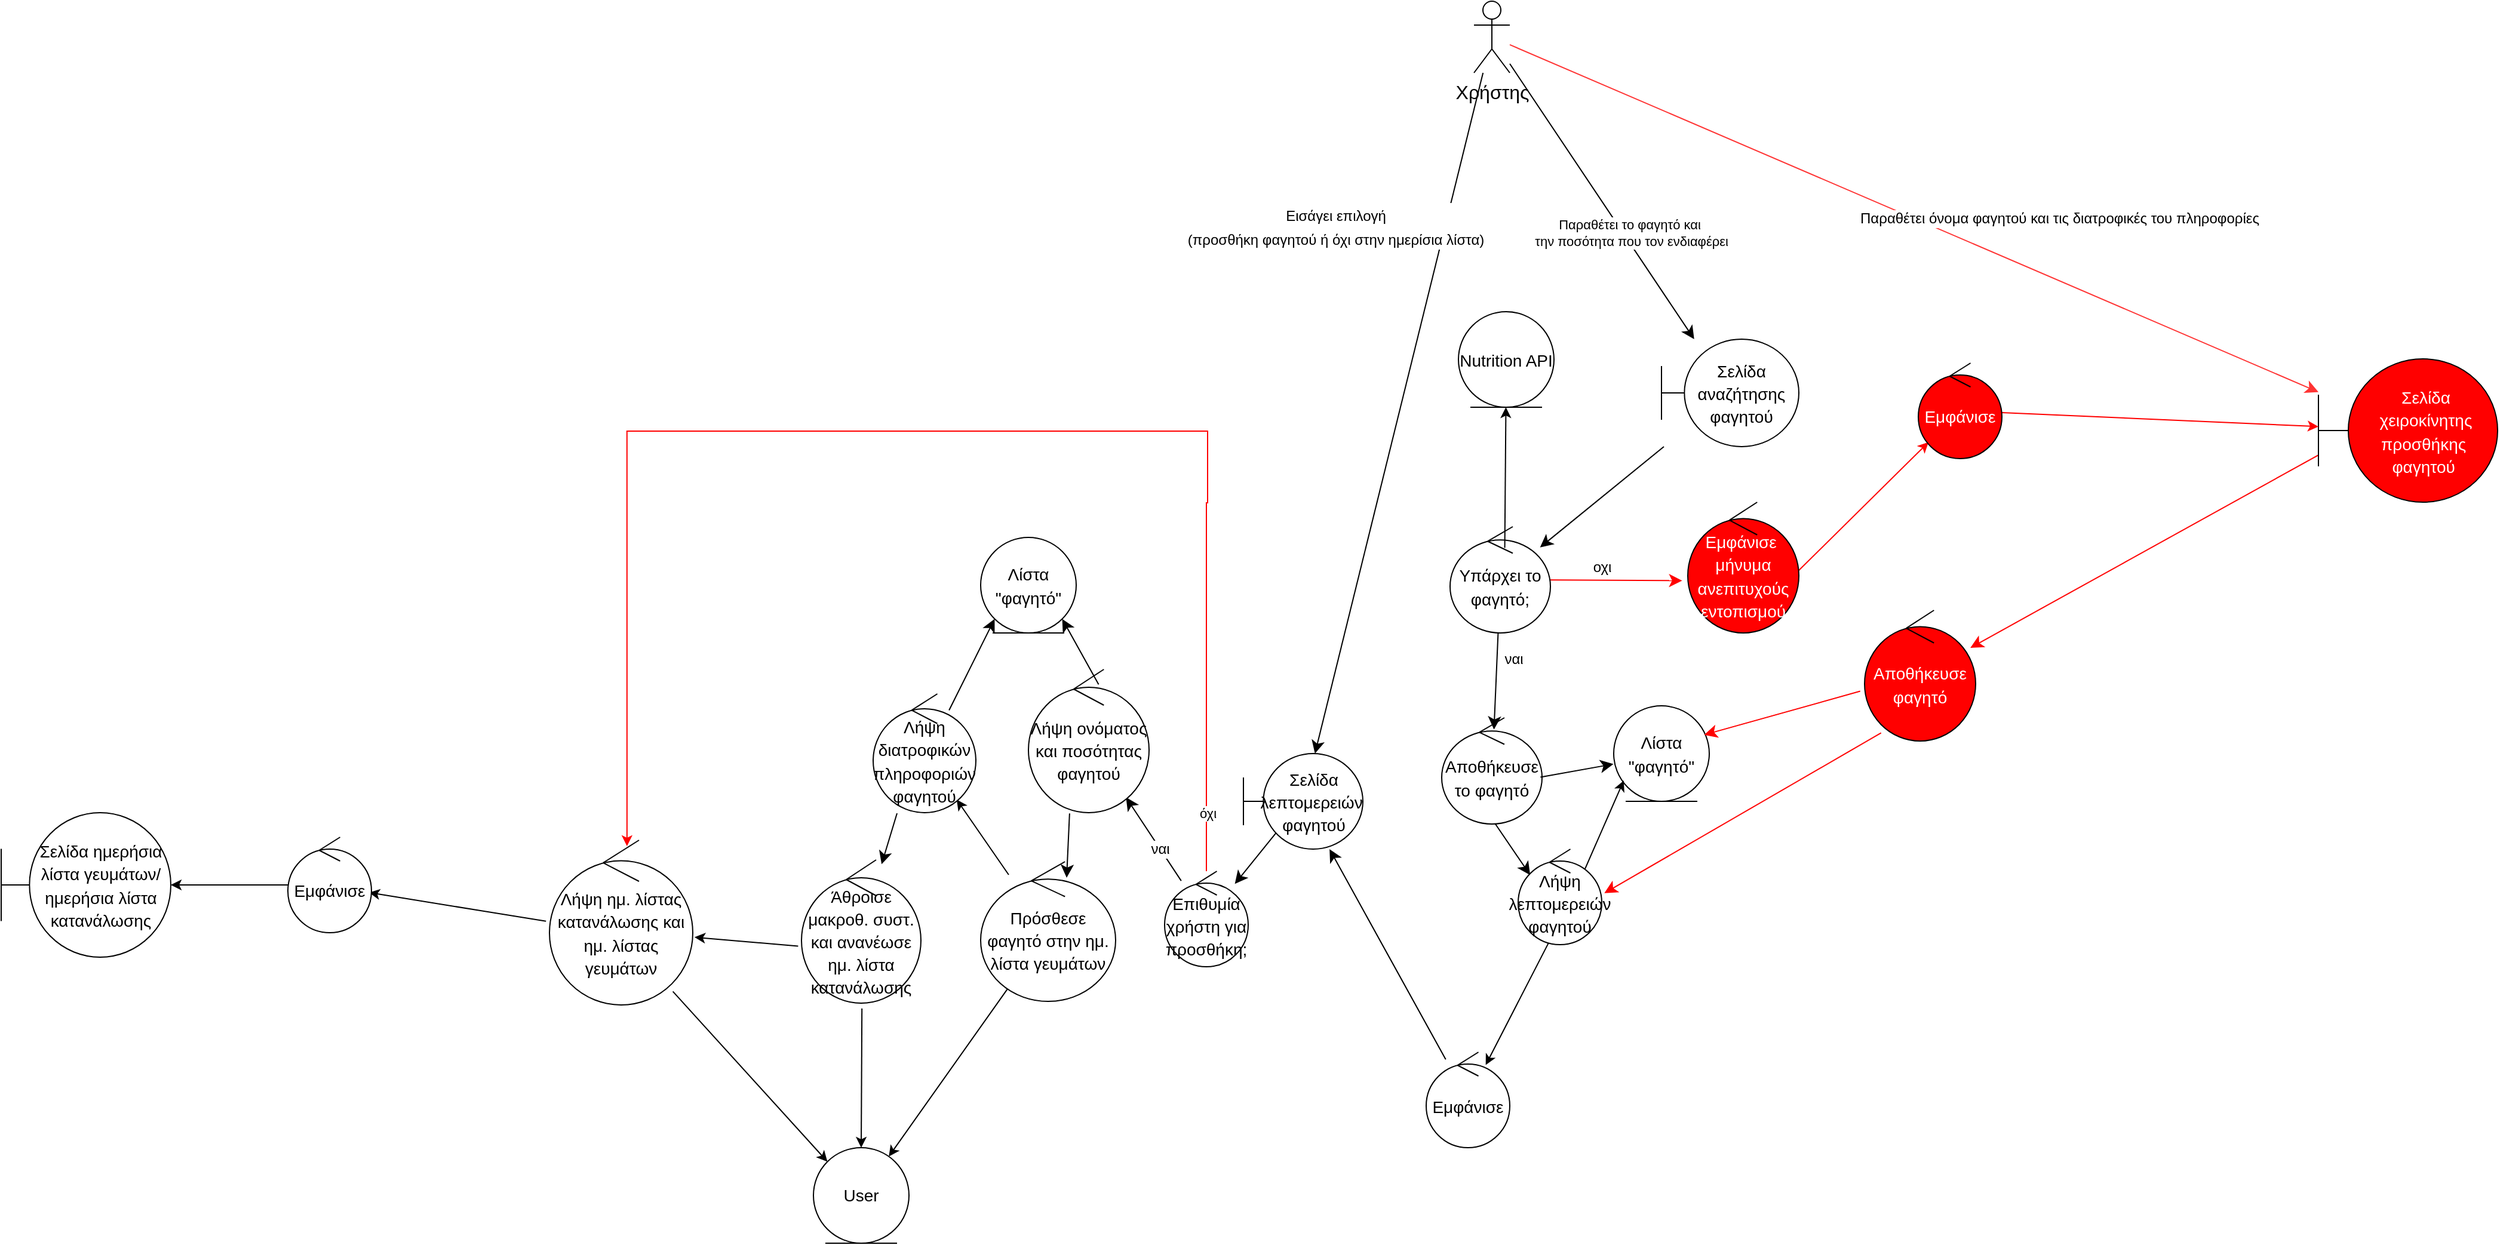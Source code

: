 <mxfile version="20.8.16" type="device"><diagram name="Σελίδα-1" id="WVEBd1sjFHavCeA0LY7U"><mxGraphModel dx="1658" dy="828" grid="1" gridSize="10" guides="1" tooltips="1" connect="1" arrows="1" fold="1" page="1" pageScale="1" pageWidth="1169" pageHeight="1654" math="0" shadow="0"><root><mxCell id="0"/><mxCell id="1" parent="0"/><mxCell id="YgxCESBMvR3g6pSDMQeH-12" value="" style="edgeStyle=none;curved=1;rounded=0;orthogonalLoop=1;jettySize=auto;html=1;fontSize=13;startSize=8;endSize=8;fontColor=#000000;strokeColor=#FF3333;" parent="1" source="YgxCESBMvR3g6pSDMQeH-18" target="YgxCESBMvR3g6pSDMQeH-36" edge="1"><mxGeometry x="0.527" y="64" relative="1" as="geometry"><mxPoint x="2277" y="1659" as="targetPoint"/><mxPoint as="offset"/></mxGeometry></mxCell><mxCell id="YgxCESBMvR3g6pSDMQeH-13" value="&lt;font style=&quot;font-size: 12px;&quot;&gt;Παραθέτει όνομα φαγητού και τις διατροφικές του πληροφορίες&lt;/font&gt;" style="edgeLabel;html=1;align=center;verticalAlign=middle;resizable=0;points=[];rotation=0;fontColor=#000000;" parent="YgxCESBMvR3g6pSDMQeH-12" vertex="1" connectable="0"><mxGeometry x="0.336" y="-2" relative="1" as="geometry"><mxPoint x="8" y="-51" as="offset"/></mxGeometry></mxCell><mxCell id="YgxCESBMvR3g6pSDMQeH-14" value="" style="edgeStyle=none;curved=1;rounded=0;orthogonalLoop=1;jettySize=auto;html=1;fontSize=12;startSize=8;endSize=8;strokeColor=#000000;fontColor=#000000;" parent="1" source="YgxCESBMvR3g6pSDMQeH-18" target="YgxCESBMvR3g6pSDMQeH-20" edge="1"><mxGeometry relative="1" as="geometry"/></mxCell><mxCell id="YgxCESBMvR3g6pSDMQeH-15" value="&lt;font&gt;Παραθέτει το φαγητό και&lt;br&gt;&amp;nbsp;την ποσότητα που τον ενδιαφέρει&lt;/font&gt;" style="edgeLabel;html=1;align=center;verticalAlign=middle;resizable=0;points=[];rotation=0;fontColor=#000000;" parent="YgxCESBMvR3g6pSDMQeH-14" vertex="1" connectable="0"><mxGeometry x="0.381" relative="1" as="geometry"><mxPoint x="-7" y="-18" as="offset"/></mxGeometry></mxCell><mxCell id="YgxCESBMvR3g6pSDMQeH-16" value="" style="edgeStyle=none;curved=1;rounded=0;orthogonalLoop=1;jettySize=auto;html=1;fontSize=12;startSize=8;endSize=8;strokeColor=#000000;fontColor=#000000;" parent="1" source="YgxCESBMvR3g6pSDMQeH-18" target="YgxCESBMvR3g6pSDMQeH-27" edge="1"><mxGeometry relative="1" as="geometry"/></mxCell><mxCell id="YgxCESBMvR3g6pSDMQeH-17" value="&lt;font style=&quot;font-size: 12px;&quot;&gt;Εισάγει επιλογή&lt;br&gt;(προσθήκη φαγητού ή όχι στην ημερίσια λίστα)&lt;br&gt;&lt;/font&gt;" style="edgeLabel;html=1;align=center;verticalAlign=middle;resizable=0;points=[];fontSize=16;rotation=0;fontColor=#000000;" parent="YgxCESBMvR3g6pSDMQeH-16" vertex="1" connectable="0"><mxGeometry x="-0.253" y="2" relative="1" as="geometry"><mxPoint x="-73" y="-86" as="offset"/></mxGeometry></mxCell><mxCell id="YgxCESBMvR3g6pSDMQeH-18" value="Χρήστης" style="shape=umlActor;verticalLabelPosition=bottom;verticalAlign=top;html=1;fontSize=16;fontColor=#000000;" parent="1" vertex="1"><mxGeometry x="1943" y="1240" width="30" height="60" as="geometry"/></mxCell><mxCell id="YgxCESBMvR3g6pSDMQeH-19" value="" style="edgeStyle=none;curved=1;rounded=0;orthogonalLoop=1;jettySize=auto;html=1;fontSize=12;startSize=8;endSize=8;strokeColor=#000000;fontColor=#000000;" parent="1" target="YgxCESBMvR3g6pSDMQeH-23" edge="1"><mxGeometry relative="1" as="geometry"><mxPoint x="2102" y="1613" as="sourcePoint"/></mxGeometry></mxCell><mxCell id="YgxCESBMvR3g6pSDMQeH-20" value="&lt;font style=&quot;font-size: 14px;&quot;&gt;Σελίδα αναζήτησης φαγητού&lt;/font&gt;" style="shape=umlBoundary;whiteSpace=wrap;html=1;fontSize=16;strokeColor=#000000;fontColor=#000000;" parent="1" vertex="1"><mxGeometry x="2100" y="1523" width="115" height="90" as="geometry"/></mxCell><mxCell id="YgxCESBMvR3g6pSDMQeH-21" value="&lt;font&gt;ναι&lt;/font&gt;" style="edgeStyle=none;curved=1;rounded=0;orthogonalLoop=1;jettySize=auto;html=1;fontSize=12;startSize=8;endSize=8;strokeColor=#000000;fontColor=#000000;entryX=0.521;entryY=0.111;entryDx=0;entryDy=0;entryPerimeter=0;" parent="1" source="YgxCESBMvR3g6pSDMQeH-23" target="YgxCESBMvR3g6pSDMQeH-52" edge="1"><mxGeometry x="-0.475" y="14" relative="1" as="geometry"><mxPoint as="offset"/><mxPoint x="1965" y="1840" as="targetPoint"/></mxGeometry></mxCell><mxCell id="YgxCESBMvR3g6pSDMQeH-22" value="&lt;font style=&quot;font-size: 12px;&quot;&gt;οχι&lt;/font&gt;" style="edgeStyle=none;curved=1;rounded=0;orthogonalLoop=1;jettySize=auto;html=1;fontSize=12;startSize=8;endSize=8;entryX=-0.05;entryY=0.6;entryDx=0;entryDy=0;entryPerimeter=0;fontColor=#000000;strokeColor=#FF0000;" parent="1" source="YgxCESBMvR3g6pSDMQeH-23" target="YgxCESBMvR3g6pSDMQeH-49" edge="1"><mxGeometry x="-0.227" y="11" relative="1" as="geometry"><mxPoint x="2203.49" y="1788.546" as="targetPoint"/><mxPoint as="offset"/></mxGeometry></mxCell><mxCell id="YgxCESBMvR3g6pSDMQeH-23" value="&lt;font style=&quot;font-size: 14px;&quot;&gt;Υπάρχει το φαγητό;&lt;/font&gt;" style="ellipse;shape=umlControl;whiteSpace=wrap;html=1;fontSize=16;strokeColor=#000000;fontColor=#000000;" parent="1" vertex="1"><mxGeometry x="1923" y="1680" width="84" height="89" as="geometry"/></mxCell><mxCell id="YgxCESBMvR3g6pSDMQeH-24" value="" style="edgeStyle=none;curved=1;rounded=0;orthogonalLoop=1;jettySize=auto;html=1;fontSize=12;startSize=8;endSize=8;strokeColor=#000000;fontColor=#000000;" parent="1" source="YgxCESBMvR3g6pSDMQeH-25" target="YgxCESBMvR3g6pSDMQeH-27" edge="1"><mxGeometry relative="1" as="geometry"/></mxCell><mxCell id="ItIrkoNh1iD_gIET9ybV-5" value="" style="rounded=0;orthogonalLoop=1;jettySize=auto;html=1;exitX=0.368;exitY=0.974;exitDx=0;exitDy=0;exitPerimeter=0;entryX=0.712;entryY=0.135;entryDx=0;entryDy=0;entryPerimeter=0;" parent="1" source="eO7SmV3dnEBd-jgBr2SZ-2" target="YgxCESBMvR3g6pSDMQeH-25" edge="1"><mxGeometry relative="1" as="geometry"><mxPoint x="2000" y="2030" as="targetPoint"/></mxGeometry></mxCell><mxCell id="YgxCESBMvR3g6pSDMQeH-25" value="&lt;font style=&quot;font-size: 14px;&quot;&gt;Εμφάνισε&lt;/font&gt;" style="ellipse;shape=umlControl;whiteSpace=wrap;html=1;fontSize=16;strokeColor=#000000;fontColor=#000000;" parent="1" vertex="1"><mxGeometry x="1903" y="2120" width="70" height="80" as="geometry"/></mxCell><mxCell id="YgxCESBMvR3g6pSDMQeH-26" value="" style="edgeStyle=none;curved=1;rounded=0;orthogonalLoop=1;jettySize=auto;html=1;fontSize=12;startSize=8;endSize=8;strokeColor=#000000;fontColor=#000000;exitX=0.271;exitY=0.833;exitDx=0;exitDy=0;exitPerimeter=0;" parent="1" source="YgxCESBMvR3g6pSDMQeH-27" target="YgxCESBMvR3g6pSDMQeH-30" edge="1"><mxGeometry relative="1" as="geometry"/></mxCell><mxCell id="YgxCESBMvR3g6pSDMQeH-27" value="&lt;font style=&quot;font-size: 14px;&quot;&gt;Σελίδα λεπτομερειών&amp;nbsp; φαγητού&lt;/font&gt;" style="shape=umlBoundary;whiteSpace=wrap;html=1;fontSize=16;strokeColor=#000000;fontColor=#000000;" parent="1" vertex="1"><mxGeometry x="1750" y="1870" width="100" height="80" as="geometry"/></mxCell><mxCell id="YgxCESBMvR3g6pSDMQeH-28" value="&lt;font&gt;ναι&lt;/font&gt;" style="edgeStyle=none;curved=1;rounded=0;orthogonalLoop=1;jettySize=auto;html=1;fontSize=12;startSize=8;endSize=8;strokeColor=#000000;fontColor=#000000;" parent="1" source="YgxCESBMvR3g6pSDMQeH-30" target="eO7SmV3dnEBd-jgBr2SZ-10" edge="1"><mxGeometry x="-0.235" relative="1" as="geometry"><mxPoint as="offset"/></mxGeometry></mxCell><mxCell id="YgxCESBMvR3g6pSDMQeH-29" value="όχι" style="edgeStyle=orthogonalEdgeStyle;rounded=0;orthogonalLoop=1;jettySize=auto;html=1;strokeColor=#FF0000;entryX=0.541;entryY=0.036;entryDx=0;entryDy=0;entryPerimeter=0;" parent="1" source="YgxCESBMvR3g6pSDMQeH-30" target="eO7SmV3dnEBd-jgBr2SZ-8" edge="1"><mxGeometry x="-0.919" y="-1" relative="1" as="geometry"><Array as="points"><mxPoint x="1719" y="1660"/><mxPoint x="1720" y="1600"/><mxPoint x="1234" y="1600"/></Array><mxPoint as="offset"/></mxGeometry></mxCell><mxCell id="YgxCESBMvR3g6pSDMQeH-30" value="&lt;span style=&quot;font-size: 14px;&quot;&gt;Επιθυμία χρήστη για προσθήκη;&lt;/span&gt;" style="ellipse;shape=umlControl;whiteSpace=wrap;html=1;fontSize=16;strokeColor=#000000;fontColor=#000000;" parent="1" vertex="1"><mxGeometry x="1684" y="1968.5" width="70" height="80" as="geometry"/></mxCell><mxCell id="YgxCESBMvR3g6pSDMQeH-31" value="" style="rounded=0;orthogonalLoop=1;jettySize=auto;html=1;" parent="1" source="YgxCESBMvR3g6pSDMQeH-33" target="YgxCESBMvR3g6pSDMQeH-48" edge="1"><mxGeometry relative="1" as="geometry"/></mxCell><mxCell id="YgxCESBMvR3g6pSDMQeH-32" value="" style="rounded=0;orthogonalLoop=1;jettySize=auto;html=1;" parent="1" source="YgxCESBMvR3g6pSDMQeH-33" target="eO7SmV3dnEBd-jgBr2SZ-12" edge="1"><mxGeometry relative="1" as="geometry"/></mxCell><mxCell id="YgxCESBMvR3g6pSDMQeH-33" value="&lt;font style=&quot;font-size: 14px;&quot;&gt;Πρόσθεσε φαγητό στην ημ. λίστα γευμάτων&lt;/font&gt;" style="ellipse;shape=umlControl;whiteSpace=wrap;html=1;fontSize=16;strokeColor=#000000;fontColor=#000000;" parent="1" vertex="1"><mxGeometry x="1530" y="1960.5" width="113" height="117" as="geometry"/></mxCell><mxCell id="YgxCESBMvR3g6pSDMQeH-34" value="&lt;font style=&quot;font-size: 14px;&quot;&gt;Σελίδα ημερήσια λίστα γευμάτων/ ημερήσια λίστα κατανάλωσης&lt;/font&gt;" style="shape=umlBoundary;whiteSpace=wrap;html=1;fontSize=16;strokeColor=#000000;fontColor=#000000;" parent="1" vertex="1"><mxGeometry x="710" y="1919.5" width="142" height="121" as="geometry"/></mxCell><mxCell id="YgxCESBMvR3g6pSDMQeH-35" value="" style="edgeStyle=none;curved=1;rounded=0;orthogonalLoop=1;jettySize=auto;html=1;fontSize=12;startSize=8;endSize=8;fontColor=#000000;strokeColor=#FF0000;exitX=0;exitY=0.671;exitDx=0;exitDy=0;exitPerimeter=0;" parent="1" source="YgxCESBMvR3g6pSDMQeH-36" target="YgxCESBMvR3g6pSDMQeH-59" edge="1"><mxGeometry relative="1" as="geometry"><mxPoint x="2460" y="1750" as="targetPoint"/></mxGeometry></mxCell><mxCell id="YgxCESBMvR3g6pSDMQeH-36" value="&lt;font style=&quot;font-size: 14px;&quot;&gt;Σελίδα χειροκίνητης προσθήκης&amp;nbsp; φαγητού&amp;nbsp;&lt;/font&gt;" style="shape=umlBoundary;fontSize=16;html=1;whiteSpace=wrap;horizontal=1;labelBackgroundColor=none;labelBorderColor=none;spacingTop=0;spacing=0;spacingRight=0;spacingLeft=5;fontColor=#FFFFFF;fillColor=#FF0000;strokeColor=#000000;" parent="1" vertex="1"><mxGeometry x="2650" y="1539.5" width="150" height="120" as="geometry"/></mxCell><mxCell id="YgxCESBMvR3g6pSDMQeH-37" value="" style="rounded=0;orthogonalLoop=1;jettySize=auto;html=1;strokeColor=#000000;fontColor=#000000;" parent="1" source="YgxCESBMvR3g6pSDMQeH-40" target="YgxCESBMvR3g6pSDMQeH-34" edge="1"><mxGeometry relative="1" as="geometry"/></mxCell><mxCell id="YgxCESBMvR3g6pSDMQeH-38" value="" style="rounded=0;orthogonalLoop=1;jettySize=auto;html=1;entryX=0.971;entryY=0.58;entryDx=0;entryDy=0;entryPerimeter=0;exitX=-0.024;exitY=0.492;exitDx=0;exitDy=0;exitPerimeter=0;" parent="1" source="eO7SmV3dnEBd-jgBr2SZ-8" target="YgxCESBMvR3g6pSDMQeH-40" edge="1"><mxGeometry relative="1" as="geometry"><mxPoint x="1270" y="2160" as="sourcePoint"/><mxPoint x="1410" y="2130" as="targetPoint"/></mxGeometry></mxCell><mxCell id="YgxCESBMvR3g6pSDMQeH-40" value="&lt;font style=&quot;font-size: 14px;&quot;&gt;Εμφάνισε&lt;/font&gt;" style="ellipse;shape=umlControl;whiteSpace=wrap;html=1;strokeColor=#000000;fontColor=#000000;" parent="1" vertex="1"><mxGeometry x="950" y="1940" width="70" height="80" as="geometry"/></mxCell><mxCell id="YgxCESBMvR3g6pSDMQeH-41" value="" style="rounded=0;orthogonalLoop=1;jettySize=auto;html=1;fontColor=#000000;strokeColor=#FF0000;exitX=0.979;exitY=0.539;exitDx=0;exitDy=0;exitPerimeter=0;" parent="1" source="YgxCESBMvR3g6pSDMQeH-49" target="YgxCESBMvR3g6pSDMQeH-43" edge="1"><mxGeometry relative="1" as="geometry"><mxPoint x="2357.7" y="1677.46" as="sourcePoint"/></mxGeometry></mxCell><mxCell id="YgxCESBMvR3g6pSDMQeH-42" value="" style="edgeStyle=none;rounded=0;orthogonalLoop=1;jettySize=auto;html=1;fontColor=#000000;strokeColor=#FF0000;" parent="1" source="YgxCESBMvR3g6pSDMQeH-43" target="YgxCESBMvR3g6pSDMQeH-36" edge="1"><mxGeometry relative="1" as="geometry"/></mxCell><mxCell id="YgxCESBMvR3g6pSDMQeH-43" value="&lt;font style=&quot;font-size: 14px;&quot;&gt;Εμφάνισε&lt;/font&gt;" style="ellipse;shape=umlControl;whiteSpace=wrap;html=1;fontColor=#FFFFFF;fillColor=#FF0000;" parent="1" vertex="1"><mxGeometry x="2315" y="1543" width="70" height="80" as="geometry"/></mxCell><mxCell id="YgxCESBMvR3g6pSDMQeH-47" value="&lt;font style=&quot;font-size: 14px;&quot;&gt;Άθροισε μακροθ. συστ. και ανανέωσε ημ. λίστα κατανάλωσης&lt;br&gt;&lt;/font&gt;" style="ellipse;shape=umlControl;whiteSpace=wrap;html=1;fontSize=16;strokeColor=#000000;fontColor=#000000;" parent="1" vertex="1"><mxGeometry x="1380" y="1959" width="100" height="120" as="geometry"/></mxCell><mxCell id="YgxCESBMvR3g6pSDMQeH-48" value="&lt;font style=&quot;font-size: 14px;&quot;&gt;User&lt;/font&gt;" style="ellipse;shape=umlEntity;whiteSpace=wrap;html=1;fontColor=#000000;strokeColor=#000000;" parent="1" vertex="1"><mxGeometry x="1390" y="2200" width="80" height="80" as="geometry"/></mxCell><mxCell id="YgxCESBMvR3g6pSDMQeH-49" value="&lt;font style=&quot;font-size: 14px;&quot;&gt;Εμφάνισε&amp;nbsp;&lt;br&gt;μήνυμα ανεπιτυχούς εντοπισμού&lt;br&gt;&lt;/font&gt;" style="ellipse;shape=umlControl;whiteSpace=wrap;html=1;fontSize=16;fontColor=#FFFFFF;fillColor=#FF0000;strokeColor=#000000;" parent="1" vertex="1"><mxGeometry x="2122" y="1659.5" width="93" height="109.5" as="geometry"/></mxCell><mxCell id="YgxCESBMvR3g6pSDMQeH-50" value="&lt;span style=&quot;font-size: 14px;&quot;&gt;Nutrition API&lt;/span&gt;" style="ellipse;shape=umlEntity;whiteSpace=wrap;html=1;fontSize=16;strokeColor=#000000;fontColor=#000000;" parent="1" vertex="1"><mxGeometry x="1930" y="1500" width="80" height="80" as="geometry"/></mxCell><mxCell id="YgxCESBMvR3g6pSDMQeH-51" value="" style="rounded=0;orthogonalLoop=1;jettySize=auto;html=1;exitX=0.545;exitY=0.199;exitDx=0;exitDy=0;exitPerimeter=0;" parent="1" source="YgxCESBMvR3g6pSDMQeH-23" target="YgxCESBMvR3g6pSDMQeH-50" edge="1"><mxGeometry relative="1" as="geometry"><mxPoint x="1916.007" y="1513.177" as="sourcePoint"/></mxGeometry></mxCell><mxCell id="YgxCESBMvR3g6pSDMQeH-52" value="&lt;span style=&quot;font-size: 14px;&quot;&gt;Αποθήκευσε το φαγητό&lt;/span&gt;" style="ellipse;shape=umlControl;whiteSpace=wrap;html=1;fontSize=16;strokeColor=#000000;fontColor=#000000;" parent="1" vertex="1"><mxGeometry x="1916" y="1840" width="84" height="89" as="geometry"/></mxCell><mxCell id="YgxCESBMvR3g6pSDMQeH-53" value="&lt;span style=&quot;font-size: 14px;&quot;&gt;Λίστα &quot;φαγητό&quot;&lt;/span&gt;" style="ellipse;shape=umlEntity;whiteSpace=wrap;html=1;fontSize=16;strokeColor=#000000;fontColor=#000000;" parent="1" vertex="1"><mxGeometry x="2060" y="1830" width="80" height="80" as="geometry"/></mxCell><mxCell id="YgxCESBMvR3g6pSDMQeH-54" value="" style="edgeStyle=none;curved=1;rounded=0;orthogonalLoop=1;jettySize=auto;html=1;fontSize=12;startSize=8;endSize=8;strokeColor=#000000;fontColor=#000000;exitX=0.984;exitY=0.559;exitDx=0;exitDy=0;exitPerimeter=0;entryX=-0.003;entryY=0.61;entryDx=0;entryDy=0;entryPerimeter=0;" parent="1" source="YgxCESBMvR3g6pSDMQeH-52" target="YgxCESBMvR3g6pSDMQeH-53" edge="1"><mxGeometry relative="1" as="geometry"><mxPoint x="1938" y="2012" as="sourcePoint"/><mxPoint x="1860" y="1956" as="targetPoint"/></mxGeometry></mxCell><mxCell id="YgxCESBMvR3g6pSDMQeH-55" value="" style="edgeStyle=none;curved=1;rounded=0;orthogonalLoop=1;jettySize=auto;html=1;fontSize=12;startSize=8;endSize=8;strokeColor=#000000;fontColor=#000000;exitX=0.532;exitY=0.996;exitDx=0;exitDy=0;exitPerimeter=0;entryX=0.144;entryY=0.272;entryDx=0;entryDy=0;entryPerimeter=0;" parent="1" source="YgxCESBMvR3g6pSDMQeH-52" target="eO7SmV3dnEBd-jgBr2SZ-2" edge="1"><mxGeometry relative="1" as="geometry"><mxPoint x="1948" y="2022" as="sourcePoint"/><mxPoint x="1870" y="1966" as="targetPoint"/></mxGeometry></mxCell><mxCell id="YgxCESBMvR3g6pSDMQeH-56" value="&lt;span style=&quot;font-size: 14px;&quot;&gt;Λίστα &quot;φαγητό&quot;&lt;/span&gt;" style="ellipse;shape=umlEntity;whiteSpace=wrap;html=1;fontSize=16;strokeColor=#000000;fontColor=#000000;" parent="1" vertex="1"><mxGeometry x="1530" y="1689" width="80" height="80" as="geometry"/></mxCell><mxCell id="YgxCESBMvR3g6pSDMQeH-57" value="" style="edgeStyle=none;curved=1;rounded=0;orthogonalLoop=1;jettySize=auto;html=1;fontSize=12;startSize=8;endSize=8;strokeColor=#000000;fontColor=#000000;entryX=0.637;entryY=0.115;entryDx=0;entryDy=0;entryPerimeter=0;exitX=0.341;exitY=1.005;exitDx=0;exitDy=0;exitPerimeter=0;" parent="1" source="eO7SmV3dnEBd-jgBr2SZ-10" target="YgxCESBMvR3g6pSDMQeH-33" edge="1"><mxGeometry relative="1" as="geometry"><mxPoint x="1670" y="1930" as="sourcePoint"/><mxPoint x="1620" y="1900" as="targetPoint"/></mxGeometry></mxCell><mxCell id="YgxCESBMvR3g6pSDMQeH-58" value="" style="edgeStyle=none;curved=1;rounded=0;orthogonalLoop=1;jettySize=auto;html=1;fontSize=12;startSize=8;endSize=8;strokeColor=#000000;fontColor=#000000;" parent="1" target="YgxCESBMvR3g6pSDMQeH-47" edge="1"><mxGeometry relative="1" as="geometry"><mxPoint x="1460" y="1920" as="sourcePoint"/><mxPoint x="1530" y="1880" as="targetPoint"/></mxGeometry></mxCell><mxCell id="YgxCESBMvR3g6pSDMQeH-59" value="&lt;font style=&quot;font-size: 14px;&quot;&gt;Αποθήκευσε φαγητό&lt;br&gt;&lt;/font&gt;" style="ellipse;shape=umlControl;whiteSpace=wrap;html=1;fontSize=16;fontColor=#FFFFFF;fillColor=#FF0000;strokeColor=#000000;" parent="1" vertex="1"><mxGeometry x="2270" y="1750" width="93" height="109.5" as="geometry"/></mxCell><mxCell id="YgxCESBMvR3g6pSDMQeH-60" value="" style="edgeStyle=none;curved=1;rounded=0;orthogonalLoop=1;jettySize=auto;html=1;fontSize=12;startSize=8;endSize=8;fontColor=#000000;strokeColor=#FF0000;exitX=-0.039;exitY=0.619;exitDx=0;exitDy=0;exitPerimeter=0;entryX=0.947;entryY=0.304;entryDx=0;entryDy=0;entryPerimeter=0;" parent="1" source="YgxCESBMvR3g6pSDMQeH-59" target="YgxCESBMvR3g6pSDMQeH-53" edge="1"><mxGeometry relative="1" as="geometry"><mxPoint x="2200" y="2020.5" as="targetPoint"/><mxPoint x="2491" y="1859.5" as="sourcePoint"/></mxGeometry></mxCell><mxCell id="YgxCESBMvR3g6pSDMQeH-61" value="" style="edgeStyle=none;curved=1;rounded=0;orthogonalLoop=1;jettySize=auto;html=1;fontSize=12;startSize=8;endSize=8;fontColor=#000000;strokeColor=#FF0000;exitX=0.149;exitY=0.938;exitDx=0;exitDy=0;exitPerimeter=0;entryX=1.031;entryY=0.461;entryDx=0;entryDy=0;entryPerimeter=0;" parent="1" source="YgxCESBMvR3g6pSDMQeH-59" target="eO7SmV3dnEBd-jgBr2SZ-2" edge="1"><mxGeometry relative="1" as="geometry"><mxPoint x="2156" y="1864" as="targetPoint"/><mxPoint x="2290" y="1860" as="sourcePoint"/></mxGeometry></mxCell><mxCell id="eO7SmV3dnEBd-jgBr2SZ-2" value="&lt;font style=&quot;font-size: 14px;&quot;&gt;Λήψη λεπτομερειών φαγητού&lt;br&gt;&lt;/font&gt;" style="ellipse;shape=umlControl;whiteSpace=wrap;html=1;fontSize=16;strokeColor=#000000;fontColor=#000000;" parent="1" vertex="1"><mxGeometry x="1980" y="1950" width="70" height="80" as="geometry"/></mxCell><mxCell id="eO7SmV3dnEBd-jgBr2SZ-3" value="" style="rounded=0;orthogonalLoop=1;jettySize=auto;html=1;exitX=0.799;exitY=0.208;exitDx=0;exitDy=0;exitPerimeter=0;entryX=0.105;entryY=0.783;entryDx=0;entryDy=0;entryPerimeter=0;" parent="1" source="eO7SmV3dnEBd-jgBr2SZ-2" target="YgxCESBMvR3g6pSDMQeH-53" edge="1"><mxGeometry relative="1" as="geometry"><mxPoint x="2036" y="2028" as="sourcePoint"/><mxPoint x="1963" y="2141" as="targetPoint"/></mxGeometry></mxCell><mxCell id="eO7SmV3dnEBd-jgBr2SZ-8" value="&lt;font style=&quot;font-size: 14px;&quot;&gt;Λήψη ημ. λίστας κατανάλωσης και ημ. λίστας γευμάτων&lt;br&gt;&lt;/font&gt;" style="ellipse;shape=umlControl;whiteSpace=wrap;html=1;fontSize=16;strokeColor=#000000;fontColor=#000000;" parent="1" vertex="1"><mxGeometry x="1169" y="1942.5" width="120" height="138" as="geometry"/></mxCell><mxCell id="eO7SmV3dnEBd-jgBr2SZ-9" value="" style="rounded=0;orthogonalLoop=1;jettySize=auto;html=1;exitX=0.861;exitY=0.918;exitDx=0;exitDy=0;exitPerimeter=0;entryX=0;entryY=0;entryDx=0;entryDy=0;" parent="1" source="eO7SmV3dnEBd-jgBr2SZ-8" target="YgxCESBMvR3g6pSDMQeH-48" edge="1"><mxGeometry relative="1" as="geometry"><mxPoint x="1386" y="1911" as="sourcePoint"/><mxPoint x="1350" y="2360" as="targetPoint"/></mxGeometry></mxCell><mxCell id="eO7SmV3dnEBd-jgBr2SZ-10" value="&lt;font style=&quot;font-size: 14px;&quot;&gt;Λήψη ονόματος και ποσότητας φαγητού&lt;br&gt;&lt;/font&gt;" style="ellipse;shape=umlControl;whiteSpace=wrap;html=1;fontSize=16;strokeColor=#000000;fontColor=#000000;" parent="1" vertex="1"><mxGeometry x="1570" y="1799.5" width="101" height="120" as="geometry"/></mxCell><mxCell id="eO7SmV3dnEBd-jgBr2SZ-11" value="" style="edgeStyle=none;curved=1;rounded=0;orthogonalLoop=1;jettySize=auto;html=1;fontSize=12;startSize=8;endSize=8;strokeColor=#000000;fontColor=#000000;exitX=0.582;exitY=0.105;exitDx=0;exitDy=0;exitPerimeter=0;entryX=1;entryY=1;entryDx=0;entryDy=0;" parent="1" source="eO7SmV3dnEBd-jgBr2SZ-10" target="YgxCESBMvR3g6pSDMQeH-56" edge="1"><mxGeometry relative="1" as="geometry"><mxPoint x="1601" y="1995" as="sourcePoint"/><mxPoint x="1628" y="1914" as="targetPoint"/></mxGeometry></mxCell><mxCell id="eO7SmV3dnEBd-jgBr2SZ-12" value="&lt;font style=&quot;font-size: 14px;&quot;&gt;Λήψη διατροφικών πληροφοριών φαγητού&lt;br&gt;&lt;/font&gt;" style="ellipse;shape=umlControl;whiteSpace=wrap;html=1;fontSize=16;strokeColor=#000000;fontColor=#000000;" parent="1" vertex="1"><mxGeometry x="1440" y="1820" width="86" height="99.5" as="geometry"/></mxCell><mxCell id="eO7SmV3dnEBd-jgBr2SZ-13" value="" style="edgeStyle=none;curved=1;rounded=0;orthogonalLoop=1;jettySize=auto;html=1;fontSize=12;startSize=8;endSize=8;strokeColor=#000000;fontColor=#000000;exitX=0.739;exitY=0.138;exitDx=0;exitDy=0;exitPerimeter=0;entryX=0;entryY=1;entryDx=0;entryDy=0;" parent="1" source="eO7SmV3dnEBd-jgBr2SZ-12" target="YgxCESBMvR3g6pSDMQeH-56" edge="1"><mxGeometry relative="1" as="geometry"><mxPoint x="1522" y="1915" as="sourcePoint"/><mxPoint x="1445" y="2002" as="targetPoint"/></mxGeometry></mxCell><mxCell id="UoLD6eKdaacR0ySF1BCa-3" value="" style="rounded=0;orthogonalLoop=1;jettySize=auto;html=1;exitX=-0.028;exitY=0.602;exitDx=0;exitDy=0;exitPerimeter=0;entryX=1.012;entryY=0.589;entryDx=0;entryDy=0;entryPerimeter=0;" parent="1" source="YgxCESBMvR3g6pSDMQeH-47" target="eO7SmV3dnEBd-jgBr2SZ-8" edge="1"><mxGeometry relative="1" as="geometry"><mxPoint x="1582" y="2086" as="sourcePoint"/><mxPoint x="1339.44" y="2028.74" as="targetPoint"/></mxGeometry></mxCell><mxCell id="UoLD6eKdaacR0ySF1BCa-4" value="" style="rounded=0;orthogonalLoop=1;jettySize=auto;html=1;exitX=0.506;exitY=1.037;exitDx=0;exitDy=0;exitPerimeter=0;entryX=0.5;entryY=0;entryDx=0;entryDy=0;" parent="1" source="YgxCESBMvR3g6pSDMQeH-47" target="YgxCESBMvR3g6pSDMQeH-48" edge="1"><mxGeometry relative="1" as="geometry"><mxPoint x="1582" y="2086" as="sourcePoint"/><mxPoint x="1533" y="2281" as="targetPoint"/></mxGeometry></mxCell></root></mxGraphModel></diagram></mxfile>